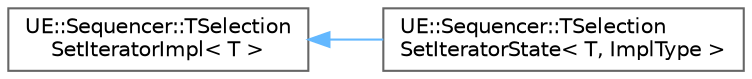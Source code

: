 digraph "Graphical Class Hierarchy"
{
 // INTERACTIVE_SVG=YES
 // LATEX_PDF_SIZE
  bgcolor="transparent";
  edge [fontname=Helvetica,fontsize=10,labelfontname=Helvetica,labelfontsize=10];
  node [fontname=Helvetica,fontsize=10,shape=box,height=0.2,width=0.4];
  rankdir="LR";
  Node0 [id="Node000000",label="UE::Sequencer::TSelection\lSetIteratorImpl\< T \>",height=0.2,width=0.4,color="grey40", fillcolor="white", style="filled",URL="$d1/d1e/structUE_1_1Sequencer_1_1TSelectionSetIteratorImpl.html",tooltip="Minimal traits class for iterator implementations."];
  Node0 -> Node1 [id="edge9726_Node000000_Node000001",dir="back",color="steelblue1",style="solid",tooltip=" "];
  Node1 [id="Node000001",label="UE::Sequencer::TSelection\lSetIteratorState\< T, ImplType \>",height=0.2,width=0.4,color="grey40", fillcolor="white", style="filled",URL="$d7/d2c/structUE_1_1Sequencer_1_1TSelectionSetIteratorState.html",tooltip="Selection iterator class that iterates a given selection set using specialized behavior for weak poin..."];
}
